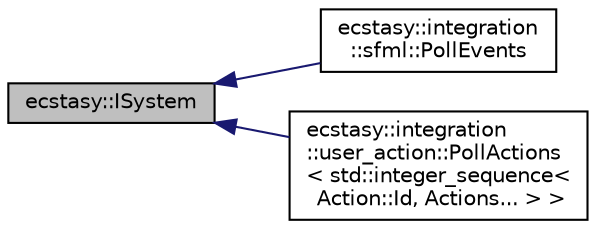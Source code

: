 digraph "ecstasy::ISystem"
{
 // LATEX_PDF_SIZE
  edge [fontname="Helvetica",fontsize="10",labelfontname="Helvetica",labelfontsize="10"];
  node [fontname="Helvetica",fontsize="10",shape=record];
  rankdir="LR";
  Node1 [label="ecstasy::ISystem",height=0.2,width=0.4,color="black", fillcolor="grey75", style="filled", fontcolor="black",tooltip="System interface, base class of all systems."];
  Node1 -> Node2 [dir="back",color="midnightblue",fontsize="10",style="solid",fontname="Helvetica"];
  Node2 [label="ecstasy::integration\l::sfml::PollEvents",height=0.2,width=0.4,color="black", fillcolor="white", style="filled",URL="$classecstasy_1_1integration_1_1sfml_1_1_poll_events.html",tooltip="Poll events system, polling the events from the RenderWindow resource if present."];
  Node1 -> Node3 [dir="back",color="midnightblue",fontsize="10",style="solid",fontname="Helvetica"];
  Node3 [label="ecstasy::integration\l::user_action::PollActions\l\< std::integer_sequence\<\l Action::Id, Actions... \> \>",height=0.2,width=0.4,color="black", fillcolor="white", style="filled",URL="$classecstasy_1_1integration_1_1user__action_1_1_poll_actions_3_01std_1_1integer__sequence_3_01_a67921aad8fc30a11f205db4b0bf5827d.html",tooltip="Templated system to poll pending actions using the PendingActions resource."];
}
